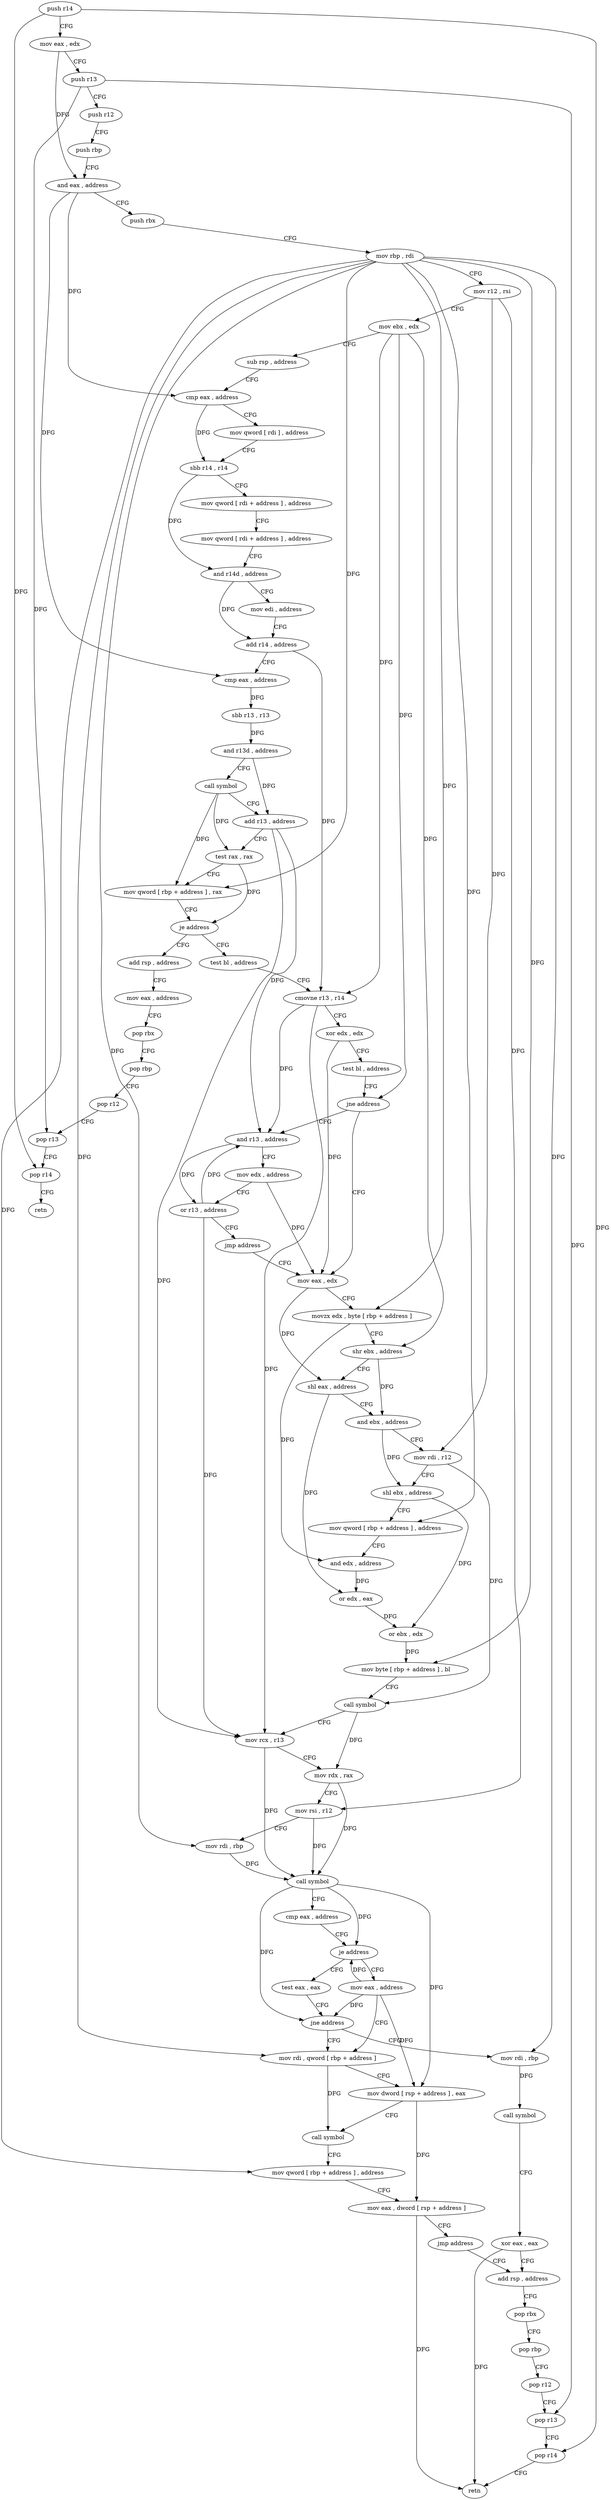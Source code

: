 digraph "func" {
"4308128" [label = "push r14" ]
"4308130" [label = "mov eax , edx" ]
"4308132" [label = "push r13" ]
"4308134" [label = "push r12" ]
"4308136" [label = "push rbp" ]
"4308137" [label = "and eax , address" ]
"4308140" [label = "push rbx" ]
"4308141" [label = "mov rbp , rdi" ]
"4308144" [label = "mov r12 , rsi" ]
"4308147" [label = "mov ebx , edx" ]
"4308149" [label = "sub rsp , address" ]
"4308153" [label = "cmp eax , address" ]
"4308156" [label = "mov qword [ rdi ] , address" ]
"4308163" [label = "sbb r14 , r14" ]
"4308166" [label = "mov qword [ rdi + address ] , address" ]
"4308174" [label = "mov qword [ rdi + address ] , address" ]
"4308182" [label = "and r14d , address" ]
"4308189" [label = "mov edi , address" ]
"4308194" [label = "add r14 , address" ]
"4308201" [label = "cmp eax , address" ]
"4308204" [label = "sbb r13 , r13" ]
"4308207" [label = "and r13d , address" ]
"4308214" [label = "call symbol" ]
"4308219" [label = "add r13 , address" ]
"4308226" [label = "test rax , rax" ]
"4308229" [label = "mov qword [ rbp + address ] , rax" ]
"4308233" [label = "je address" ]
"4308416" [label = "add rsp , address" ]
"4308239" [label = "test bl , address" ]
"4308420" [label = "mov eax , address" ]
"4308425" [label = "pop rbx" ]
"4308426" [label = "pop rbp" ]
"4308427" [label = "pop r12" ]
"4308429" [label = "pop r13" ]
"4308431" [label = "pop r14" ]
"4308433" [label = "retn" ]
"4308242" [label = "cmovne r13 , r14" ]
"4308246" [label = "xor edx , edx" ]
"4308248" [label = "test bl , address" ]
"4308251" [label = "jne address" ]
"4308352" [label = "and r13 , address" ]
"4308253" [label = "mov eax , edx" ]
"4308356" [label = "mov edx , address" ]
"4308361" [label = "or r13 , address" ]
"4308368" [label = "jmp address" ]
"4308255" [label = "movzx edx , byte [ rbp + address ]" ]
"4308259" [label = "shr ebx , address" ]
"4308262" [label = "shl eax , address" ]
"4308265" [label = "and ebx , address" ]
"4308268" [label = "mov rdi , r12" ]
"4308271" [label = "shl ebx , address" ]
"4308274" [label = "mov qword [ rbp + address ] , address" ]
"4308282" [label = "and edx , address" ]
"4308285" [label = "or edx , eax" ]
"4308287" [label = "or ebx , edx" ]
"4308289" [label = "mov byte [ rbp + address ] , bl" ]
"4308292" [label = "call symbol" ]
"4308297" [label = "mov rcx , r13" ]
"4308300" [label = "mov rdx , rax" ]
"4308303" [label = "mov rsi , r12" ]
"4308306" [label = "mov rdi , rbp" ]
"4308309" [label = "call symbol" ]
"4308314" [label = "cmp eax , address" ]
"4308317" [label = "je address" ]
"4308376" [label = "mov eax , address" ]
"4308319" [label = "test eax , eax" ]
"4308381" [label = "mov rdi , qword [ rbp + address ]" ]
"4308321" [label = "jne address" ]
"4308323" [label = "mov rdi , rbp" ]
"4308333" [label = "add rsp , address" ]
"4308337" [label = "pop rbx" ]
"4308338" [label = "pop rbp" ]
"4308339" [label = "pop r12" ]
"4308341" [label = "pop r13" ]
"4308343" [label = "pop r14" ]
"4308345" [label = "retn" ]
"4308385" [label = "mov dword [ rsp + address ] , eax" ]
"4308389" [label = "call symbol" ]
"4308394" [label = "mov qword [ rbp + address ] , address" ]
"4308402" [label = "mov eax , dword [ rsp + address ]" ]
"4308406" [label = "jmp address" ]
"4308326" [label = "call symbol" ]
"4308331" [label = "xor eax , eax" ]
"4308128" -> "4308130" [ label = "CFG" ]
"4308128" -> "4308431" [ label = "DFG" ]
"4308128" -> "4308343" [ label = "DFG" ]
"4308130" -> "4308132" [ label = "CFG" ]
"4308130" -> "4308137" [ label = "DFG" ]
"4308132" -> "4308134" [ label = "CFG" ]
"4308132" -> "4308429" [ label = "DFG" ]
"4308132" -> "4308341" [ label = "DFG" ]
"4308134" -> "4308136" [ label = "CFG" ]
"4308136" -> "4308137" [ label = "CFG" ]
"4308137" -> "4308140" [ label = "CFG" ]
"4308137" -> "4308153" [ label = "DFG" ]
"4308137" -> "4308201" [ label = "DFG" ]
"4308140" -> "4308141" [ label = "CFG" ]
"4308141" -> "4308144" [ label = "CFG" ]
"4308141" -> "4308229" [ label = "DFG" ]
"4308141" -> "4308255" [ label = "DFG" ]
"4308141" -> "4308274" [ label = "DFG" ]
"4308141" -> "4308289" [ label = "DFG" ]
"4308141" -> "4308306" [ label = "DFG" ]
"4308141" -> "4308381" [ label = "DFG" ]
"4308141" -> "4308394" [ label = "DFG" ]
"4308141" -> "4308323" [ label = "DFG" ]
"4308144" -> "4308147" [ label = "CFG" ]
"4308144" -> "4308268" [ label = "DFG" ]
"4308144" -> "4308303" [ label = "DFG" ]
"4308147" -> "4308149" [ label = "CFG" ]
"4308147" -> "4308242" [ label = "DFG" ]
"4308147" -> "4308251" [ label = "DFG" ]
"4308147" -> "4308259" [ label = "DFG" ]
"4308149" -> "4308153" [ label = "CFG" ]
"4308153" -> "4308156" [ label = "CFG" ]
"4308153" -> "4308163" [ label = "DFG" ]
"4308156" -> "4308163" [ label = "CFG" ]
"4308163" -> "4308166" [ label = "CFG" ]
"4308163" -> "4308182" [ label = "DFG" ]
"4308166" -> "4308174" [ label = "CFG" ]
"4308174" -> "4308182" [ label = "CFG" ]
"4308182" -> "4308189" [ label = "CFG" ]
"4308182" -> "4308194" [ label = "DFG" ]
"4308189" -> "4308194" [ label = "CFG" ]
"4308194" -> "4308201" [ label = "CFG" ]
"4308194" -> "4308242" [ label = "DFG" ]
"4308201" -> "4308204" [ label = "DFG" ]
"4308204" -> "4308207" [ label = "DFG" ]
"4308207" -> "4308214" [ label = "CFG" ]
"4308207" -> "4308219" [ label = "DFG" ]
"4308214" -> "4308219" [ label = "CFG" ]
"4308214" -> "4308226" [ label = "DFG" ]
"4308214" -> "4308229" [ label = "DFG" ]
"4308219" -> "4308226" [ label = "CFG" ]
"4308219" -> "4308352" [ label = "DFG" ]
"4308219" -> "4308297" [ label = "DFG" ]
"4308226" -> "4308229" [ label = "CFG" ]
"4308226" -> "4308233" [ label = "DFG" ]
"4308229" -> "4308233" [ label = "CFG" ]
"4308233" -> "4308416" [ label = "CFG" ]
"4308233" -> "4308239" [ label = "CFG" ]
"4308416" -> "4308420" [ label = "CFG" ]
"4308239" -> "4308242" [ label = "CFG" ]
"4308420" -> "4308425" [ label = "CFG" ]
"4308425" -> "4308426" [ label = "CFG" ]
"4308426" -> "4308427" [ label = "CFG" ]
"4308427" -> "4308429" [ label = "CFG" ]
"4308429" -> "4308431" [ label = "CFG" ]
"4308431" -> "4308433" [ label = "CFG" ]
"4308242" -> "4308246" [ label = "CFG" ]
"4308242" -> "4308352" [ label = "DFG" ]
"4308242" -> "4308297" [ label = "DFG" ]
"4308246" -> "4308248" [ label = "CFG" ]
"4308246" -> "4308253" [ label = "DFG" ]
"4308248" -> "4308251" [ label = "CFG" ]
"4308251" -> "4308352" [ label = "CFG" ]
"4308251" -> "4308253" [ label = "CFG" ]
"4308352" -> "4308356" [ label = "CFG" ]
"4308352" -> "4308361" [ label = "DFG" ]
"4308253" -> "4308255" [ label = "CFG" ]
"4308253" -> "4308262" [ label = "DFG" ]
"4308356" -> "4308361" [ label = "CFG" ]
"4308356" -> "4308253" [ label = "DFG" ]
"4308361" -> "4308368" [ label = "CFG" ]
"4308361" -> "4308352" [ label = "DFG" ]
"4308361" -> "4308297" [ label = "DFG" ]
"4308368" -> "4308253" [ label = "CFG" ]
"4308255" -> "4308259" [ label = "CFG" ]
"4308255" -> "4308282" [ label = "DFG" ]
"4308259" -> "4308262" [ label = "CFG" ]
"4308259" -> "4308265" [ label = "DFG" ]
"4308262" -> "4308265" [ label = "CFG" ]
"4308262" -> "4308285" [ label = "DFG" ]
"4308265" -> "4308268" [ label = "CFG" ]
"4308265" -> "4308271" [ label = "DFG" ]
"4308268" -> "4308271" [ label = "CFG" ]
"4308268" -> "4308292" [ label = "DFG" ]
"4308271" -> "4308274" [ label = "CFG" ]
"4308271" -> "4308287" [ label = "DFG" ]
"4308274" -> "4308282" [ label = "CFG" ]
"4308282" -> "4308285" [ label = "DFG" ]
"4308285" -> "4308287" [ label = "DFG" ]
"4308287" -> "4308289" [ label = "DFG" ]
"4308289" -> "4308292" [ label = "CFG" ]
"4308292" -> "4308297" [ label = "CFG" ]
"4308292" -> "4308300" [ label = "DFG" ]
"4308297" -> "4308300" [ label = "CFG" ]
"4308297" -> "4308309" [ label = "DFG" ]
"4308300" -> "4308303" [ label = "CFG" ]
"4308300" -> "4308309" [ label = "DFG" ]
"4308303" -> "4308306" [ label = "CFG" ]
"4308303" -> "4308309" [ label = "DFG" ]
"4308306" -> "4308309" [ label = "DFG" ]
"4308309" -> "4308314" [ label = "CFG" ]
"4308309" -> "4308317" [ label = "DFG" ]
"4308309" -> "4308321" [ label = "DFG" ]
"4308309" -> "4308385" [ label = "DFG" ]
"4308314" -> "4308317" [ label = "CFG" ]
"4308317" -> "4308376" [ label = "CFG" ]
"4308317" -> "4308319" [ label = "CFG" ]
"4308376" -> "4308381" [ label = "CFG" ]
"4308376" -> "4308317" [ label = "DFG" ]
"4308376" -> "4308321" [ label = "DFG" ]
"4308376" -> "4308385" [ label = "DFG" ]
"4308319" -> "4308321" [ label = "CFG" ]
"4308381" -> "4308385" [ label = "CFG" ]
"4308381" -> "4308389" [ label = "DFG" ]
"4308321" -> "4308381" [ label = "CFG" ]
"4308321" -> "4308323" [ label = "CFG" ]
"4308323" -> "4308326" [ label = "DFG" ]
"4308333" -> "4308337" [ label = "CFG" ]
"4308337" -> "4308338" [ label = "CFG" ]
"4308338" -> "4308339" [ label = "CFG" ]
"4308339" -> "4308341" [ label = "CFG" ]
"4308341" -> "4308343" [ label = "CFG" ]
"4308343" -> "4308345" [ label = "CFG" ]
"4308385" -> "4308389" [ label = "CFG" ]
"4308385" -> "4308402" [ label = "DFG" ]
"4308389" -> "4308394" [ label = "CFG" ]
"4308394" -> "4308402" [ label = "CFG" ]
"4308402" -> "4308406" [ label = "CFG" ]
"4308402" -> "4308345" [ label = "DFG" ]
"4308406" -> "4308333" [ label = "CFG" ]
"4308326" -> "4308331" [ label = "CFG" ]
"4308331" -> "4308333" [ label = "CFG" ]
"4308331" -> "4308345" [ label = "DFG" ]
}
